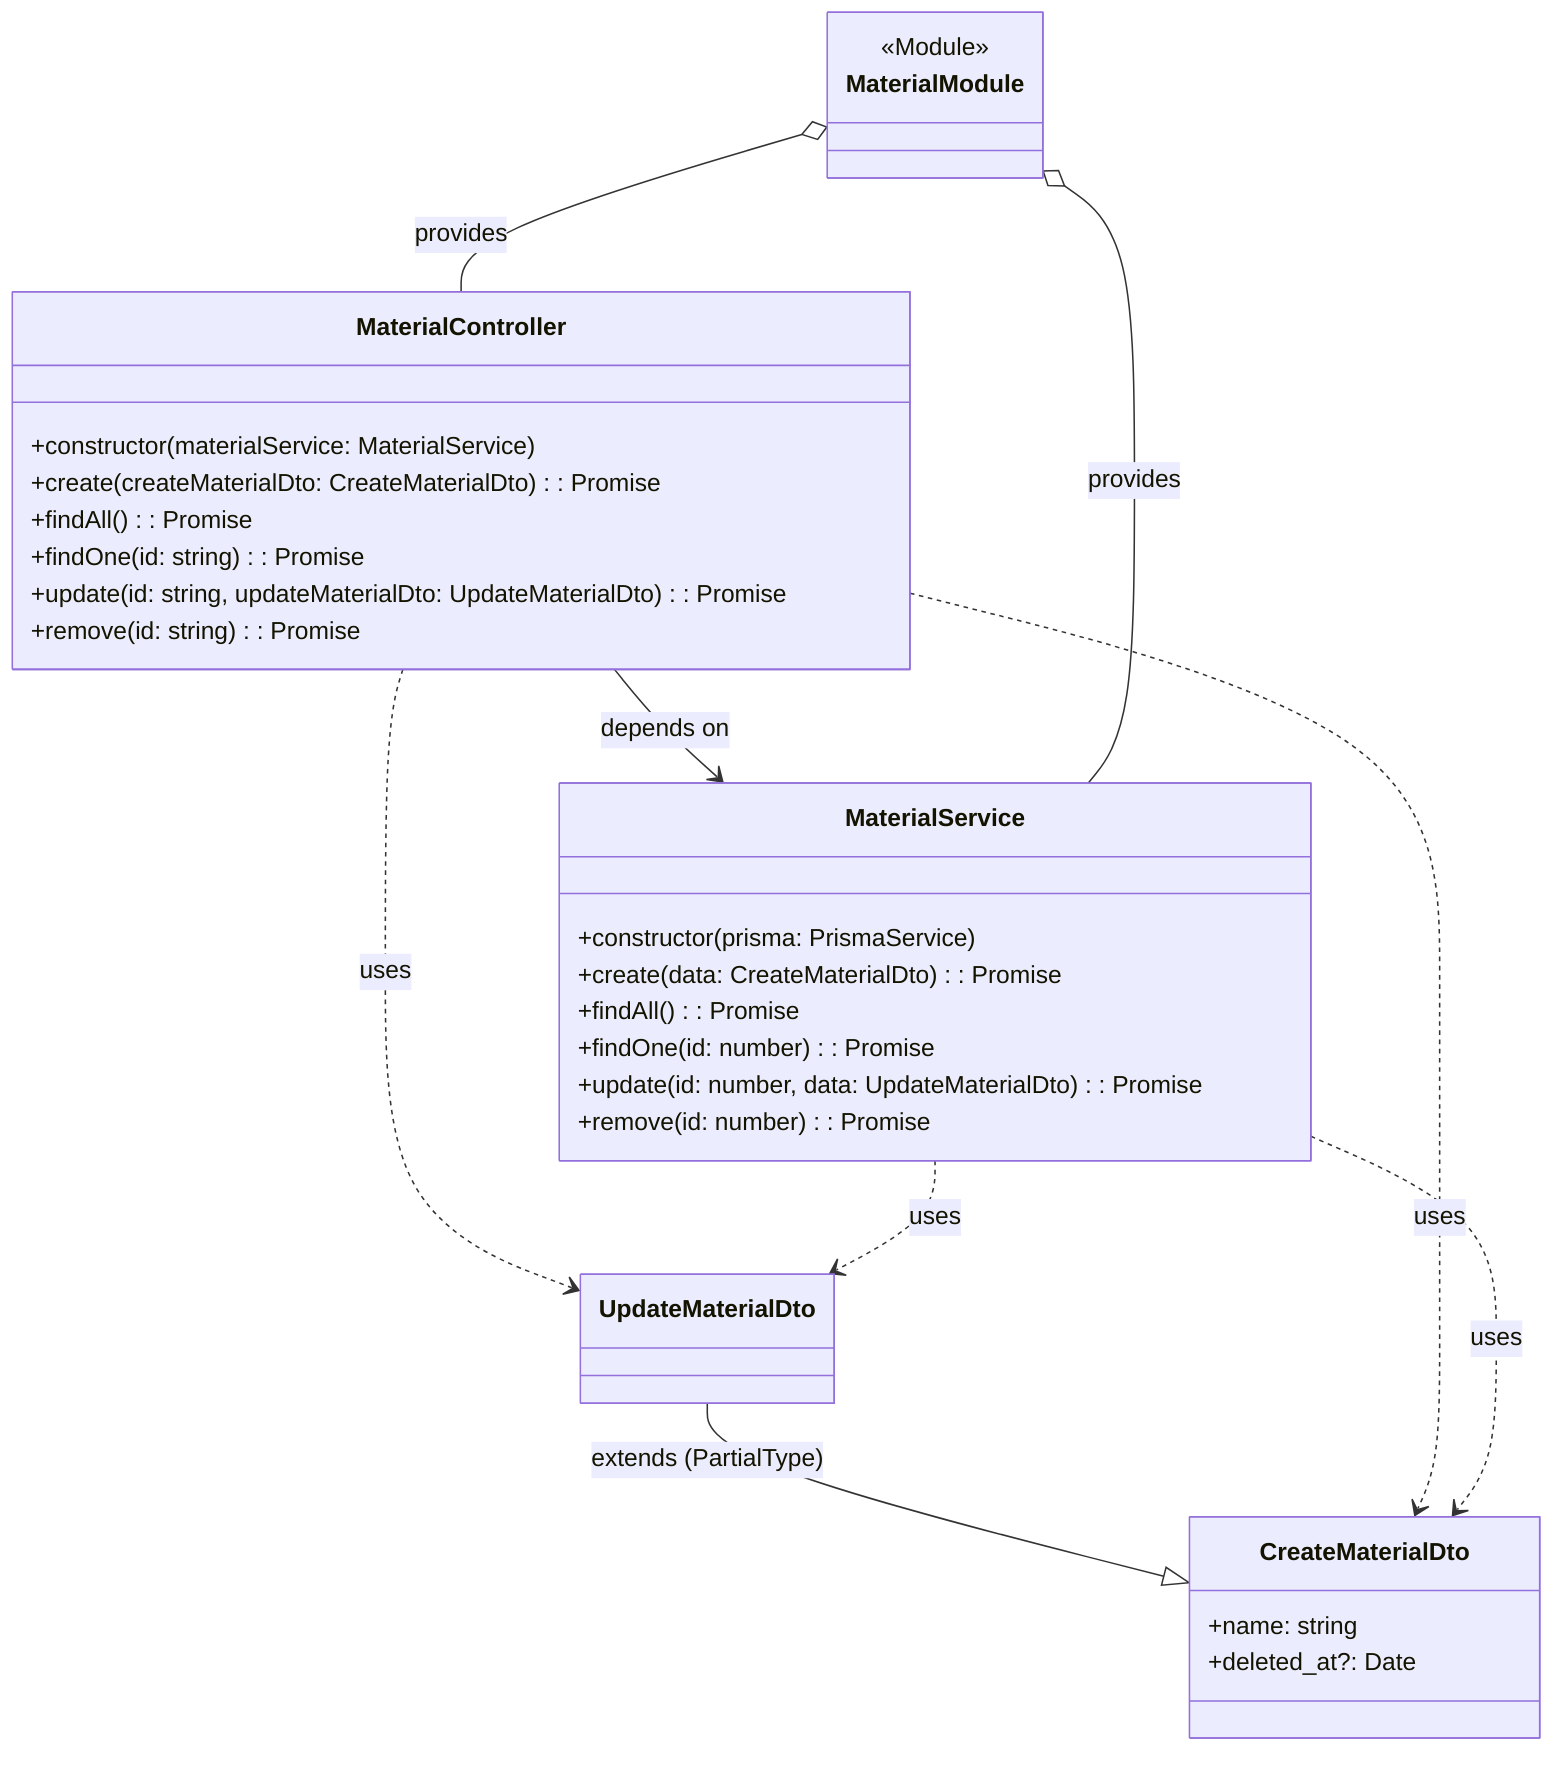%% src\material\material.diagram.mmd

classDiagram
    %% DTOs
    class CreateMaterialDto {
        +name: string
        +deleted_at?: Date
    }
    class UpdateMaterialDto
    UpdateMaterialDto --|> CreateMaterialDto : extends (PartialType)

    %% Service
    class MaterialService {
        +constructor(prisma: PrismaService)
        +create(data: CreateMaterialDto): Promise<Material>
        +findAll(): Promise<Material[]>
        +findOne(id: number): Promise<Material>
        +update(id: number, data: UpdateMaterialDto): Promise<Material>
        +remove(id: number): Promise<Material>
    }

    %% Controller
    class MaterialController {
        +constructor(materialService: MaterialService)
        +create(createMaterialDto: CreateMaterialDto): Promise<Material>
        +findAll(): Promise<Material[]>
        +findOne(id: string): Promise<Material>
        +update(id: string, updateMaterialDto: UpdateMaterialDto): Promise<Material>
        +remove(id: string): Promise<Material>
    }

    %% Module
    class MaterialModule {
        <<Module>>
    }

    %% Relationships
    MaterialController --> MaterialService : depends on
    MaterialController ..> CreateMaterialDto : uses
    MaterialController ..> UpdateMaterialDto : uses
    MaterialService ..> CreateMaterialDto : uses
    MaterialService ..> UpdateMaterialDto : uses
    MaterialModule o-- MaterialController : provides
    MaterialModule o-- MaterialService : provides